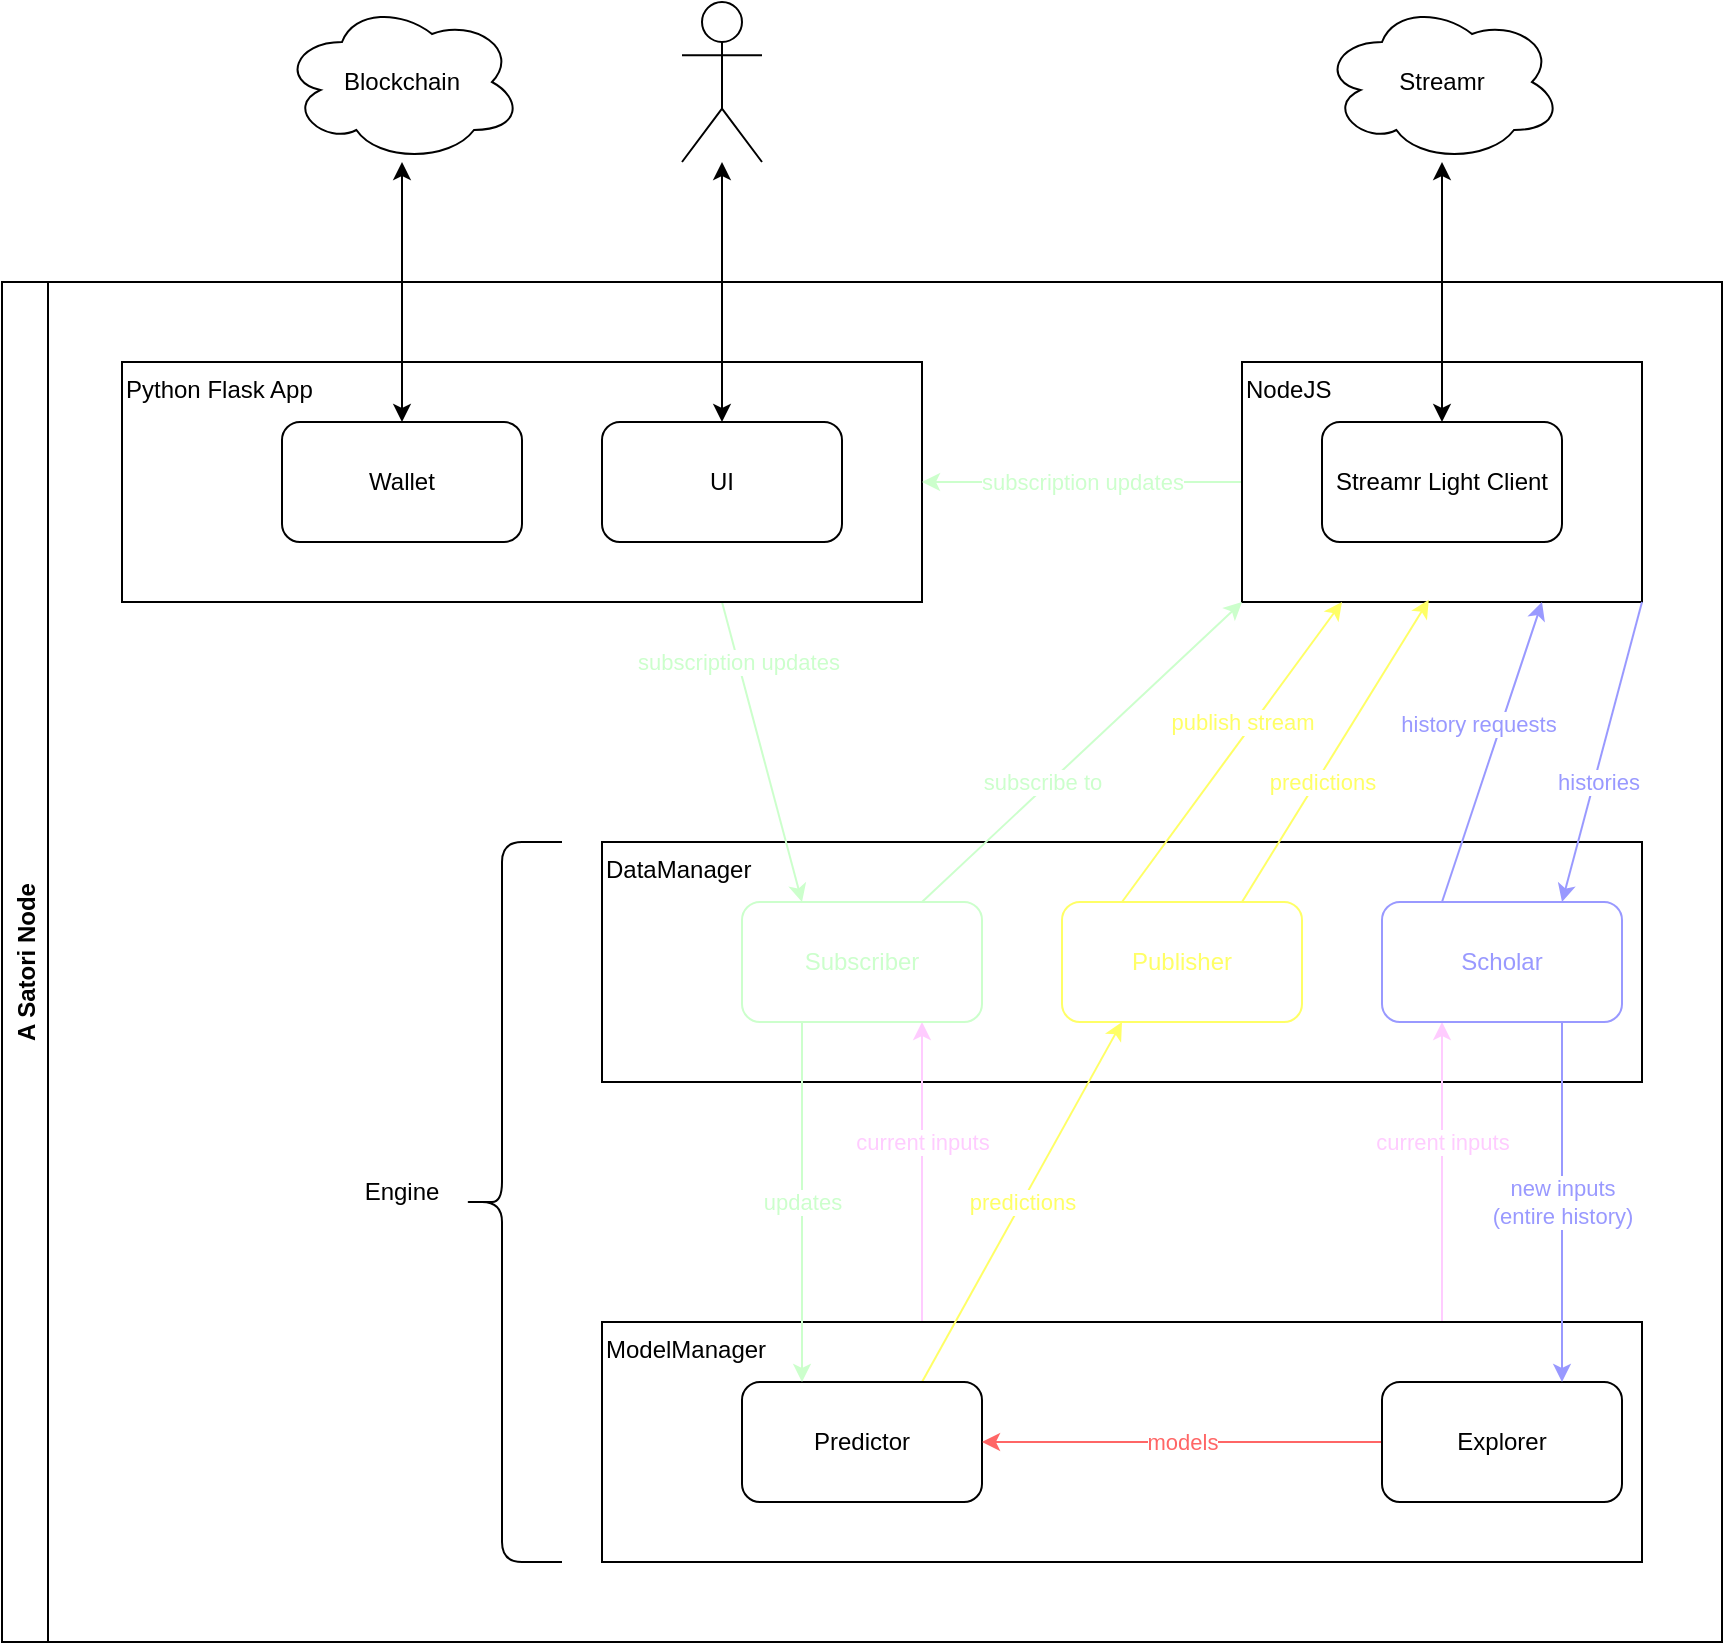 <mxfile>
    <diagram id="AnMDn8guutcr-QvqUZM-" name="Page-1">
        <mxGraphModel dx="1781" dy="1672" grid="1" gridSize="10" guides="0" tooltips="1" connect="1" arrows="1" fold="1" page="0" pageScale="1" pageWidth="850" pageHeight="1100" math="0" shadow="0">
            <root>
                <mxCell id="0"/>
                <mxCell id="1" parent="0"/>
                <mxCell id="41" value="" style="shape=umlActor;verticalLabelPosition=bottom;verticalAlign=top;html=1;outlineConnect=0;" vertex="1" parent="1">
                    <mxGeometry x="480" y="-1100" width="40" height="80" as="geometry"/>
                </mxCell>
                <mxCell id="47" value="Streamr" style="ellipse;shape=cloud;whiteSpace=wrap;html=1;" vertex="1" parent="1">
                    <mxGeometry x="800" y="-1100" width="120" height="80" as="geometry"/>
                </mxCell>
                <mxCell id="49" value="Blockchain" style="ellipse;shape=cloud;whiteSpace=wrap;html=1;" vertex="1" parent="1">
                    <mxGeometry x="280" y="-1100" width="120" height="80" as="geometry"/>
                </mxCell>
                <mxCell id="68" value="A Satori Node" style="swimlane;horizontal=0;" vertex="1" parent="1">
                    <mxGeometry x="140" y="-960" width="860" height="680" as="geometry"/>
                </mxCell>
                <mxCell id="18" value="DataManager" style="rounded=0;whiteSpace=wrap;html=1;align=left;verticalAlign=top;" vertex="1" parent="68">
                    <mxGeometry x="300" y="280" width="520" height="120" as="geometry"/>
                </mxCell>
                <mxCell id="73" value="&lt;font color=&quot;#ffccff&quot;&gt;current inputs&lt;/font&gt;" style="edgeStyle=none;html=1;exitX=0.25;exitY=0;exitDx=0;exitDy=0;entryX=0.25;entryY=1;entryDx=0;entryDy=0;fontColor=#CCFFCC;startArrow=none;startFill=0;endArrow=classic;endFill=1;strokeColor=#FFCCFF;" edge="1" parent="68" source="6" target="4">
                    <mxGeometry x="0.333" relative="1" as="geometry">
                        <mxPoint as="offset"/>
                    </mxGeometry>
                </mxCell>
                <mxCell id="74" value="&lt;font color=&quot;#ffccff&quot;&gt;current inputs&lt;/font&gt;" style="edgeStyle=none;html=1;entryX=0.75;entryY=1;entryDx=0;entryDy=0;fontColor=#CCFFCC;startArrow=none;startFill=0;endArrow=classic;endFill=1;strokeColor=#FFCCFF;exitX=0.75;exitY=0;exitDx=0;exitDy=0;" edge="1" parent="68" source="5" target="2">
                    <mxGeometry x="0.333" relative="1" as="geometry">
                        <mxPoint as="offset"/>
                    </mxGeometry>
                </mxCell>
                <mxCell id="17" value="ModelManager" style="rounded=0;whiteSpace=wrap;html=1;align=left;verticalAlign=top;" vertex="1" parent="68">
                    <mxGeometry x="300" y="520" width="520" height="120" as="geometry"/>
                </mxCell>
                <mxCell id="2" value="&lt;font color=&quot;#ccffcc&quot;&gt;Subscriber&lt;/font&gt;" style="rounded=1;whiteSpace=wrap;html=1;strokeColor=#CCFFCC;" vertex="1" parent="68">
                    <mxGeometry x="370" y="310" width="120" height="60" as="geometry"/>
                </mxCell>
                <mxCell id="3" value="&lt;font color=&quot;#ffff66&quot;&gt;Publisher&lt;/font&gt;" style="rounded=1;whiteSpace=wrap;html=1;strokeColor=#FFFF66;" vertex="1" parent="68">
                    <mxGeometry x="530" y="310" width="120" height="60" as="geometry"/>
                </mxCell>
                <mxCell id="4" value="&lt;font color=&quot;#9999ff&quot;&gt;Scholar&lt;/font&gt;" style="rounded=1;whiteSpace=wrap;html=1;strokeColor=#9999FF;" vertex="1" parent="68">
                    <mxGeometry x="690" y="310" width="120" height="60" as="geometry"/>
                </mxCell>
                <mxCell id="21" value="&lt;font color=&quot;#ffff66&quot;&gt;predictions&lt;/font&gt;" style="edgeStyle=none;html=1;entryX=0.25;entryY=1;entryDx=0;entryDy=0;strokeColor=#FFFF66;exitX=0.75;exitY=0;exitDx=0;exitDy=0;" edge="1" parent="68" source="5" target="3">
                    <mxGeometry relative="1" as="geometry">
                        <mxPoint as="offset"/>
                    </mxGeometry>
                </mxCell>
                <mxCell id="5" value="Predictor" style="rounded=1;whiteSpace=wrap;html=1;" vertex="1" parent="68">
                    <mxGeometry x="370" y="550" width="120" height="60" as="geometry"/>
                </mxCell>
                <mxCell id="13" value="&lt;font color=&quot;#ff6666&quot;&gt;models&lt;/font&gt;" style="edgeStyle=none;html=1;strokeColor=#FF6666;" edge="1" parent="68" source="6" target="5">
                    <mxGeometry relative="1" as="geometry"/>
                </mxCell>
                <mxCell id="6" value="Explorer" style="rounded=1;whiteSpace=wrap;html=1;" vertex="1" parent="68">
                    <mxGeometry x="690" y="550" width="120" height="60" as="geometry"/>
                </mxCell>
                <mxCell id="14" value="&lt;font color=&quot;#9999ff&quot;&gt;new inputs&lt;br&gt;(entire history)&lt;/font&gt;" style="edgeStyle=none;html=1;entryX=0.75;entryY=0;entryDx=0;entryDy=0;exitX=0.75;exitY=1;exitDx=0;exitDy=0;strokeColor=#9999FF;" edge="1" parent="68" source="4" target="6">
                    <mxGeometry relative="1" as="geometry">
                        <mxPoint as="offset"/>
                    </mxGeometry>
                </mxCell>
                <mxCell id="11" value="&lt;font color=&quot;#ccffcc&quot;&gt;updates&lt;/font&gt;" style="endArrow=classic;html=1;exitX=0.25;exitY=1;exitDx=0;exitDy=0;entryX=0.25;entryY=0;entryDx=0;entryDy=0;strokeColor=#CCFFCC;" edge="1" parent="68" source="2" target="5">
                    <mxGeometry width="50" height="50" relative="1" as="geometry">
                        <mxPoint x="530" y="580" as="sourcePoint"/>
                        <mxPoint x="580" y="530" as="targetPoint"/>
                        <mxPoint as="offset"/>
                    </mxGeometry>
                </mxCell>
                <mxCell id="51" value="&lt;font color=&quot;#ccffcc&quot;&gt;subscription updates&lt;/font&gt;" style="edgeStyle=none;html=1;exitX=0.75;exitY=1;exitDx=0;exitDy=0;startArrow=none;startFill=0;endArrow=classic;endFill=1;entryX=0.25;entryY=0;entryDx=0;entryDy=0;strokeColor=#CCFFCC;" edge="1" parent="68" source="29" target="2">
                    <mxGeometry x="-0.6" relative="1" as="geometry">
                        <mxPoint x="420" y="530" as="targetPoint"/>
                        <mxPoint as="offset"/>
                    </mxGeometry>
                </mxCell>
                <mxCell id="29" value="Python Flask App" style="rounded=0;whiteSpace=wrap;html=1;align=left;verticalAlign=top;" vertex="1" parent="68">
                    <mxGeometry x="60" y="40" width="400" height="120" as="geometry"/>
                </mxCell>
                <mxCell id="37" value="&lt;font color=&quot;#ccffcc&quot;&gt;subscription updates&lt;/font&gt;" style="edgeStyle=none;html=1;entryX=1;entryY=0.5;entryDx=0;entryDy=0;startArrow=none;startFill=0;endArrow=classic;endFill=1;exitX=0;exitY=0.5;exitDx=0;exitDy=0;strokeColor=#CCFFCC;" edge="1" parent="68" source="34" target="29">
                    <mxGeometry relative="1" as="geometry"/>
                </mxCell>
                <mxCell id="34" value="NodeJS" style="rounded=0;whiteSpace=wrap;html=1;align=left;verticalAlign=top;" vertex="1" parent="68">
                    <mxGeometry x="620" y="40" width="200" height="120" as="geometry"/>
                </mxCell>
                <mxCell id="56" value="" style="shape=curlyBracket;whiteSpace=wrap;html=1;rounded=1;flipH=1;size=0.4;rotation=-180;" vertex="1" parent="68">
                    <mxGeometry x="230" y="280" width="50" height="360" as="geometry"/>
                </mxCell>
                <mxCell id="57" value="Engine" style="text;html=1;strokeColor=none;fillColor=none;align=center;verticalAlign=middle;whiteSpace=wrap;rounded=0;" vertex="1" parent="68">
                    <mxGeometry x="170" y="440" width="60" height="30" as="geometry"/>
                </mxCell>
                <mxCell id="55" value="&lt;font color=&quot;#ccffcc&quot;&gt;subscribe to&lt;/font&gt;" style="edgeStyle=none;html=1;exitX=0.75;exitY=0;exitDx=0;exitDy=0;startArrow=none;startFill=0;endArrow=classic;endFill=1;entryX=0;entryY=1;entryDx=0;entryDy=0;strokeColor=#CCFFCC;" edge="1" parent="68" source="2" target="34">
                    <mxGeometry x="-0.227" y="3" relative="1" as="geometry">
                        <mxPoint as="offset"/>
                    </mxGeometry>
                </mxCell>
                <mxCell id="54" value="&lt;font color=&quot;#ffff66&quot;&gt;predictions&lt;/font&gt;" style="edgeStyle=none;html=1;startArrow=none;startFill=0;endArrow=classic;endFill=1;exitX=0.75;exitY=0;exitDx=0;exitDy=0;entryX=0.467;entryY=0.991;entryDx=0;entryDy=0;entryPerimeter=0;strokeColor=#FFFF66;" edge="1" parent="68" source="3" target="34">
                    <mxGeometry x="-0.189" y="-2" relative="1" as="geometry">
                        <mxPoint as="offset"/>
                    </mxGeometry>
                </mxCell>
                <mxCell id="53" value="&lt;font color=&quot;#9999ff&quot;&gt;history requests&lt;/font&gt;" style="edgeStyle=none;html=1;exitX=0.25;exitY=0;exitDx=0;exitDy=0;startArrow=none;startFill=0;endArrow=classic;endFill=1;entryX=0.75;entryY=1;entryDx=0;entryDy=0;strokeColor=#9999FF;" edge="1" parent="68" source="4" target="34">
                    <mxGeometry x="0.147" y="11" relative="1" as="geometry">
                        <mxPoint as="offset"/>
                    </mxGeometry>
                </mxCell>
                <mxCell id="52" value="&lt;font color=&quot;#9999ff&quot;&gt;histories&lt;/font&gt;" style="edgeStyle=none;html=1;entryX=0.75;entryY=0;entryDx=0;entryDy=0;startArrow=none;startFill=0;endArrow=classic;endFill=1;exitX=1;exitY=1;exitDx=0;exitDy=0;strokeColor=#9999FF;" edge="1" parent="68" source="34" target="4">
                    <mxGeometry x="0.19" y="2" relative="1" as="geometry">
                        <mxPoint as="offset"/>
                    </mxGeometry>
                </mxCell>
                <mxCell id="58" value="UI" style="rounded=1;whiteSpace=wrap;html=1;" vertex="1" parent="68">
                    <mxGeometry x="300" y="70" width="120" height="60" as="geometry"/>
                </mxCell>
                <mxCell id="65" value="Streamr Light Client" style="rounded=1;whiteSpace=wrap;html=1;" vertex="1" parent="68">
                    <mxGeometry x="660" y="70" width="120" height="60" as="geometry"/>
                </mxCell>
                <mxCell id="66" value="Wallet" style="rounded=1;whiteSpace=wrap;html=1;" vertex="1" parent="68">
                    <mxGeometry x="140" y="70" width="120" height="60" as="geometry"/>
                </mxCell>
                <mxCell id="33" value="&lt;font color=&quot;#ffff66&quot;&gt;publish stream&lt;/font&gt;" style="edgeStyle=none;html=1;endArrow=classic;endFill=1;startArrow=none;startFill=0;exitX=0.25;exitY=0;exitDx=0;exitDy=0;entryX=0.25;entryY=1;entryDx=0;entryDy=0;strokeColor=#FFFF66;" edge="1" parent="68" source="3" target="34">
                    <mxGeometry x="0.162" y="5" relative="1" as="geometry">
                        <mxPoint as="offset"/>
                    </mxGeometry>
                </mxCell>
                <mxCell id="64" style="edgeStyle=none;html=1;startArrow=classic;startFill=1;endArrow=classic;endFill=1;exitX=0.5;exitY=0;exitDx=0;exitDy=0;" edge="1" parent="1" source="65" target="47">
                    <mxGeometry relative="1" as="geometry"/>
                </mxCell>
                <mxCell id="67" style="edgeStyle=none;html=1;startArrow=classic;startFill=1;endArrow=classic;endFill=1;" edge="1" parent="1" source="58" target="41">
                    <mxGeometry relative="1" as="geometry"/>
                </mxCell>
                <mxCell id="59" style="edgeStyle=none;html=1;startArrow=classic;startFill=1;endArrow=classic;endFill=1;exitX=0.5;exitY=0;exitDx=0;exitDy=0;" edge="1" parent="1" source="66" target="49">
                    <mxGeometry relative="1" as="geometry"/>
                </mxCell>
            </root>
        </mxGraphModel>
    </diagram>
</mxfile>